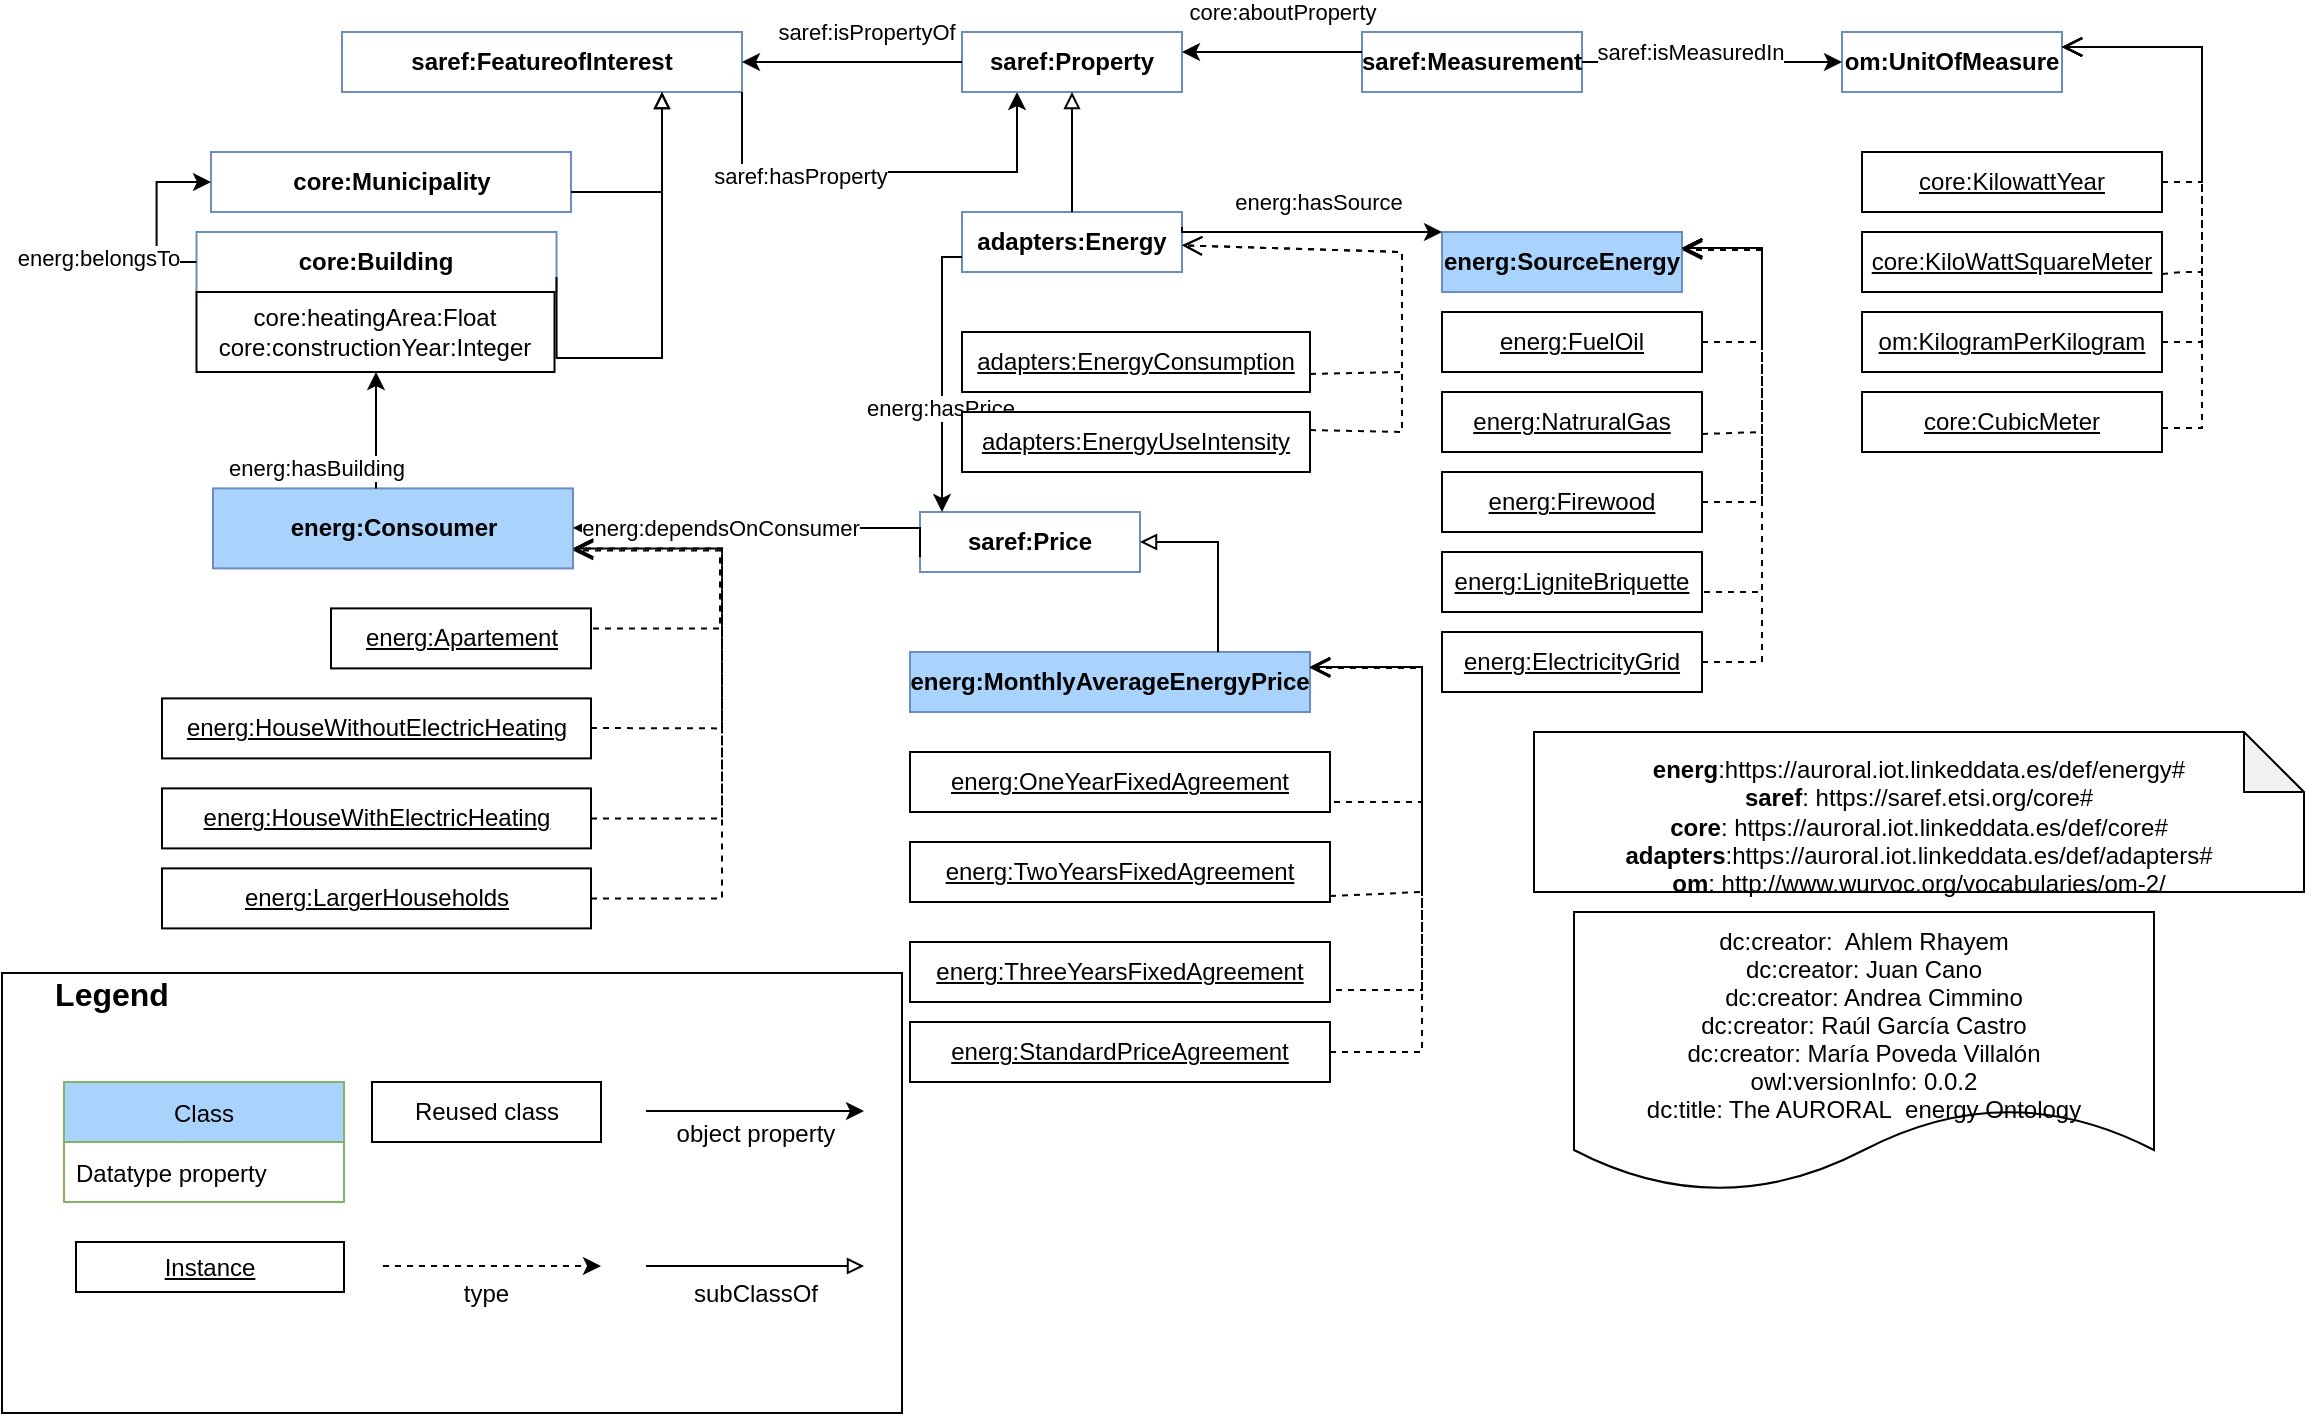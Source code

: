 <mxfile version="17.4.2" type="device"><diagram id="x7SGJyMS_2VAvonJNlFj" name="Page-1"><mxGraphModel dx="1342" dy="865" grid="1" gridSize="10" guides="1" tooltips="1" connect="1" arrows="1" fold="1" page="1" pageScale="1" pageWidth="827" pageHeight="1169" math="0" shadow="0"><root><mxCell id="0"/><mxCell id="1" parent="0"/><mxCell id="g0zH96nOjT9wecneinKK-1" value="&lt;b&gt;saref:FeatureofInterest&lt;/b&gt;" style="rounded=0;whiteSpace=wrap;html=1;fillColor=#FFFFFF;strokeColor=#6c8ebf;" parent="1" vertex="1"><mxGeometry x="260" y="60" width="200" height="30" as="geometry"/></mxCell><mxCell id="g0zH96nOjT9wecneinKK-13" style="edgeStyle=orthogonalEdgeStyle;rounded=0;orthogonalLoop=1;jettySize=auto;html=1;endArrow=classic;endFill=1;entryX=0.25;entryY=1;entryDx=0;entryDy=0;" parent="1" source="g0zH96nOjT9wecneinKK-1" target="jXRsGs3nBoWVNFzLV1JU-29" edge="1"><mxGeometry relative="1" as="geometry"><Array as="points"><mxPoint x="460" y="130"/><mxPoint x="598" y="130"/></Array></mxGeometry></mxCell><mxCell id="5ucOheYLkEhU-QczYXZN-18" value="saref:hasProperty" style="edgeLabel;html=1;align=center;verticalAlign=middle;resizable=0;points=[];" parent="g0zH96nOjT9wecneinKK-13" vertex="1" connectable="0"><mxGeometry x="-0.371" y="-2" relative="1" as="geometry"><mxPoint as="offset"/></mxGeometry></mxCell><mxCell id="g0zH96nOjT9wecneinKK-2" value="&lt;b&gt;adapters:Energy&lt;/b&gt;" style="rounded=0;whiteSpace=wrap;html=1;fillColor=#FFFFFF;strokeColor=#6c8ebf;" parent="1" vertex="1"><mxGeometry x="570" y="150" width="110" height="30" as="geometry"/></mxCell><mxCell id="g0zH96nOjT9wecneinKK-4" value="&lt;b&gt;core:Municipality&lt;/b&gt;" style="rounded=0;whiteSpace=wrap;html=1;fillColor=#FFFFFF;strokeColor=#6c8ebf;" parent="1" vertex="1"><mxGeometry x="194.5" y="120" width="180" height="30" as="geometry"/></mxCell><mxCell id="g0zH96nOjT9wecneinKK-10" style="edgeStyle=orthogonalEdgeStyle;rounded=0;orthogonalLoop=1;jettySize=auto;html=1;endArrow=block;endFill=0;" parent="1" source="g0zH96nOjT9wecneinKK-4" target="g0zH96nOjT9wecneinKK-1" edge="1"><mxGeometry relative="1" as="geometry"><mxPoint x="290" y="295" as="sourcePoint"/><mxPoint x="414" y="240" as="targetPoint"/><Array as="points"><mxPoint x="420" y="140"/></Array></mxGeometry></mxCell><mxCell id="jXRsGs3nBoWVNFzLV1JU-1" value="&lt;b&gt;core:Building&lt;/b&gt;" style="rounded=0;whiteSpace=wrap;html=1;fillColor=#FFFFFF;strokeColor=#6c8ebf;" parent="1" vertex="1"><mxGeometry x="187.25" y="160" width="180" height="30" as="geometry"/></mxCell><mxCell id="jXRsGs3nBoWVNFzLV1JU-2" value="core:heatingArea:Float&lt;br&gt;core:constructionYear:Integer" style="rounded=0;whiteSpace=wrap;html=1;snapToPoint=1;points=[[0.1,0],[0.2,0],[0.3,0],[0.4,0],[0.5,0],[0.6,0],[0.7,0],[0.8,0],[0.9,0],[0,0.1],[0,0.3],[0,0.5],[0,0.7],[0,0.9],[0.1,1],[0.2,1],[0.3,1],[0.4,1],[0.5,1],[0.6,1],[0.7,1],[0.8,1],[0.9,1],[1,0.1],[1,0.3],[1,0.5],[1,0.7],[1,0.9]];" parent="1" vertex="1"><mxGeometry x="187.25" y="190" width="179" height="40" as="geometry"/></mxCell><mxCell id="jXRsGs3nBoWVNFzLV1JU-4" style="edgeStyle=orthogonalEdgeStyle;rounded=0;orthogonalLoop=1;jettySize=auto;html=1;endArrow=block;endFill=0;exitX=1;exitY=0.75;exitDx=0;exitDy=0;" parent="1" source="jXRsGs3nBoWVNFzLV1JU-1" target="g0zH96nOjT9wecneinKK-1" edge="1"><mxGeometry relative="1" as="geometry"><mxPoint x="370" y="395" as="sourcePoint"/><mxPoint x="424" y="340" as="targetPoint"/><Array as="points"><mxPoint x="420" y="223"/></Array></mxGeometry></mxCell><mxCell id="jXRsGs3nBoWVNFzLV1JU-5" style="edgeStyle=orthogonalEdgeStyle;rounded=0;orthogonalLoop=1;jettySize=auto;html=1;exitX=0;exitY=0.5;exitDx=0;exitDy=0;endArrow=classic;endFill=1;entryX=0;entryY=0.5;entryDx=0;entryDy=0;" parent="1" source="jXRsGs3nBoWVNFzLV1JU-1" target="g0zH96nOjT9wecneinKK-4" edge="1"><mxGeometry relative="1" as="geometry"><mxPoint x="60" y="360" as="sourcePoint"/><mxPoint x="160" y="360" as="targetPoint"/></mxGeometry></mxCell><mxCell id="jXRsGs3nBoWVNFzLV1JU-16" value="energ:belongsTo" style="edgeLabel;html=1;align=center;verticalAlign=middle;resizable=0;points=[];" parent="jXRsGs3nBoWVNFzLV1JU-5" vertex="1" connectable="0"><mxGeometry x="-0.143" y="2" relative="1" as="geometry"><mxPoint x="-28" y="15" as="offset"/></mxGeometry></mxCell><mxCell id="jXRsGs3nBoWVNFzLV1JU-13" value="&lt;u&gt;energ:LargerHouseholds&lt;/u&gt;" style="rounded=0;whiteSpace=wrap;html=1;snapToPoint=1;points=[[0.1,0],[0.2,0],[0.3,0],[0.4,0],[0.5,0],[0.6,0],[0.7,0],[0.8,0],[0.9,0],[0,0.1],[0,0.3],[0,0.5],[0,0.7],[0,0.9],[0.1,1],[0.2,1],[0.3,1],[0.4,1],[0.5,1],[0.6,1],[0.7,1],[0.8,1],[0.9,1],[1,0.1],[1,0.3],[1,0.5],[1,0.7],[1,0.9]];" parent="1" vertex="1"><mxGeometry x="170" y="478.2" width="214.5" height="30" as="geometry"/></mxCell><mxCell id="jXRsGs3nBoWVNFzLV1JU-17" value="&lt;b&gt;saref:Price&lt;/b&gt;" style="rounded=0;whiteSpace=wrap;html=1;fillColor=#FFFFFF;strokeColor=#6c8ebf;" parent="1" vertex="1"><mxGeometry x="549" y="300" width="110" height="30" as="geometry"/></mxCell><mxCell id="jXRsGs3nBoWVNFzLV1JU-18" style="edgeStyle=orthogonalEdgeStyle;rounded=0;orthogonalLoop=1;jettySize=auto;html=1;exitX=0;exitY=0.75;exitDx=0;exitDy=0;endArrow=classic;endFill=1;" parent="1" source="g0zH96nOjT9wecneinKK-2" target="jXRsGs3nBoWVNFzLV1JU-17" edge="1"><mxGeometry relative="1" as="geometry"><mxPoint x="610" y="309" as="sourcePoint"/><mxPoint x="710" y="309" as="targetPoint"/><Array as="points"><mxPoint x="560" y="173"/></Array></mxGeometry></mxCell><mxCell id="jXRsGs3nBoWVNFzLV1JU-19" value="energ:hasPrice" style="edgeLabel;html=1;align=center;verticalAlign=middle;resizable=0;points=[];" parent="jXRsGs3nBoWVNFzLV1JU-18" vertex="1" connectable="0"><mxGeometry x="0.225" y="-1" relative="1" as="geometry"><mxPoint y="1" as="offset"/></mxGeometry></mxCell><mxCell id="jXRsGs3nBoWVNFzLV1JU-20" value="&lt;u&gt;adapters:EnergyConsumption&lt;/u&gt;" style="rounded=0;whiteSpace=wrap;html=1;snapToPoint=1;points=[[0.1,0],[0.2,0],[0.3,0],[0.4,0],[0.5,0],[0.6,0],[0.7,0],[0.8,0],[0.9,0],[0,0.1],[0,0.3],[0,0.5],[0,0.7],[0,0.9],[0.1,1],[0.2,1],[0.3,1],[0.4,1],[0.5,1],[0.6,1],[0.7,1],[0.8,1],[0.9,1],[1,0.1],[1,0.3],[1,0.5],[1,0.7],[1,0.9]];" parent="1" vertex="1"><mxGeometry x="570" y="210" width="174" height="30" as="geometry"/></mxCell><mxCell id="jXRsGs3nBoWVNFzLV1JU-21" value="&lt;u&gt;adapters:EnergyUseIntensity&lt;/u&gt;" style="rounded=0;whiteSpace=wrap;html=1;snapToPoint=1;points=[[0.1,0],[0.2,0],[0.3,0],[0.4,0],[0.5,0],[0.6,0],[0.7,0],[0.8,0],[0.9,0],[0,0.1],[0,0.3],[0,0.5],[0,0.7],[0,0.9],[0.1,1],[0.2,1],[0.3,1],[0.4,1],[0.5,1],[0.6,1],[0.7,1],[0.8,1],[0.9,1],[1,0.1],[1,0.3],[1,0.5],[1,0.7],[1,0.9]];" parent="1" vertex="1"><mxGeometry x="570" y="250" width="174" height="30" as="geometry"/></mxCell><mxCell id="jXRsGs3nBoWVNFzLV1JU-22" value="" style="endArrow=open;html=1;fontColor=#000099;endFill=0;dashed=1;endSize=8;rounded=0;exitX=1;exitY=0.7;exitDx=0;exitDy=0;" parent="1" source="jXRsGs3nBoWVNFzLV1JU-20" target="g0zH96nOjT9wecneinKK-2" edge="1"><mxGeometry width="50" height="50" relative="1" as="geometry"><mxPoint x="736" y="280" as="sourcePoint"/><mxPoint x="680" y="165" as="targetPoint"/><Array as="points"><mxPoint x="790" y="230"/><mxPoint x="790" y="170"/></Array></mxGeometry></mxCell><mxCell id="jXRsGs3nBoWVNFzLV1JU-26" value="" style="endArrow=open;html=1;fontColor=#000099;endFill=0;dashed=1;endSize=8;rounded=0;exitX=1;exitY=0.3;exitDx=0;exitDy=0;" parent="1" source="jXRsGs3nBoWVNFzLV1JU-21" target="g0zH96nOjT9wecneinKK-2" edge="1"><mxGeometry width="50" height="50" relative="1" as="geometry"><mxPoint x="786" y="315" as="sourcePoint"/><mxPoint x="660" y="225" as="targetPoint"/><Array as="points"><mxPoint x="790" y="260"/><mxPoint x="790" y="170"/></Array></mxGeometry></mxCell><mxCell id="jXRsGs3nBoWVNFzLV1JU-27" value="&lt;b&gt;energ:MonthlyAverageEnergyPrice&lt;/b&gt;" style="rounded=0;whiteSpace=wrap;html=1;fillColor=#A9D2FC;strokeColor=#6c8ebf;" parent="1" vertex="1"><mxGeometry x="544" y="370" width="200" height="30" as="geometry"/></mxCell><mxCell id="jXRsGs3nBoWVNFzLV1JU-28" style="edgeStyle=orthogonalEdgeStyle;rounded=0;orthogonalLoop=1;jettySize=auto;html=1;endArrow=block;endFill=0;entryX=1;entryY=0.5;entryDx=0;entryDy=0;" parent="1" source="jXRsGs3nBoWVNFzLV1JU-27" target="jXRsGs3nBoWVNFzLV1JU-17" edge="1"><mxGeometry relative="1" as="geometry"><mxPoint x="691" y="437.5" as="sourcePoint"/><mxPoint x="751" y="382.5" as="targetPoint"/><Array as="points"><mxPoint x="698" y="315"/></Array></mxGeometry></mxCell><mxCell id="jXRsGs3nBoWVNFzLV1JU-29" value="&lt;b&gt;saref:Property&lt;/b&gt;" style="rounded=0;whiteSpace=wrap;html=1;fillColor=#FFFFFF;strokeColor=#6c8ebf;" parent="1" vertex="1"><mxGeometry x="570" y="60" width="110" height="30" as="geometry"/></mxCell><mxCell id="jXRsGs3nBoWVNFzLV1JU-30" style="edgeStyle=orthogonalEdgeStyle;rounded=0;orthogonalLoop=1;jettySize=auto;html=1;endArrow=block;endFill=0;" parent="1" source="g0zH96nOjT9wecneinKK-2" target="jXRsGs3nBoWVNFzLV1JU-29" edge="1"><mxGeometry relative="1" as="geometry"><mxPoint x="685" y="205" as="sourcePoint"/><mxPoint x="670" y="70" as="targetPoint"/><Array as="points"/></mxGeometry></mxCell><mxCell id="jXRsGs3nBoWVNFzLV1JU-31" value="&lt;b&gt;energ:SourceEnergy&lt;/b&gt;" style="rounded=0;whiteSpace=wrap;html=1;fillColor=#A9D2FC;strokeColor=#6c8ebf;" parent="1" vertex="1"><mxGeometry x="810" y="160" width="120" height="30" as="geometry"/></mxCell><mxCell id="jXRsGs3nBoWVNFzLV1JU-34" value="&lt;u&gt;energ:FuelOil&lt;/u&gt;" style="rounded=0;whiteSpace=wrap;html=1;snapToPoint=1;points=[[0.1,0],[0.2,0],[0.3,0],[0.4,0],[0.5,0],[0.6,0],[0.7,0],[0.8,0],[0.9,0],[0,0.1],[0,0.3],[0,0.5],[0,0.7],[0,0.9],[0.1,1],[0.2,1],[0.3,1],[0.4,1],[0.5,1],[0.6,1],[0.7,1],[0.8,1],[0.9,1],[1,0.1],[1,0.3],[1,0.5],[1,0.7],[1,0.9]];" parent="1" vertex="1"><mxGeometry x="810" y="200" width="130" height="30" as="geometry"/></mxCell><mxCell id="jXRsGs3nBoWVNFzLV1JU-35" value="&lt;u&gt;energ:NatruralGas&lt;/u&gt;" style="rounded=0;whiteSpace=wrap;html=1;snapToPoint=1;points=[[0.1,0],[0.2,0],[0.3,0],[0.4,0],[0.5,0],[0.6,0],[0.7,0],[0.8,0],[0.9,0],[0,0.1],[0,0.3],[0,0.5],[0,0.7],[0,0.9],[0.1,1],[0.2,1],[0.3,1],[0.4,1],[0.5,1],[0.6,1],[0.7,1],[0.8,1],[0.9,1],[1,0.1],[1,0.3],[1,0.5],[1,0.7],[1,0.9]];" parent="1" vertex="1"><mxGeometry x="810" y="240" width="130" height="30" as="geometry"/></mxCell><mxCell id="jXRsGs3nBoWVNFzLV1JU-36" value="&lt;u&gt;energ:Firewood&lt;/u&gt;" style="rounded=0;whiteSpace=wrap;html=1;snapToPoint=1;points=[[0.1,0],[0.2,0],[0.3,0],[0.4,0],[0.5,0],[0.6,0],[0.7,0],[0.8,0],[0.9,0],[0,0.1],[0,0.3],[0,0.5],[0,0.7],[0,0.9],[0.1,1],[0.2,1],[0.3,1],[0.4,1],[0.5,1],[0.6,1],[0.7,1],[0.8,1],[0.9,1],[1,0.1],[1,0.3],[1,0.5],[1,0.7],[1,0.9]];" parent="1" vertex="1"><mxGeometry x="810" y="280" width="130" height="30" as="geometry"/></mxCell><mxCell id="jXRsGs3nBoWVNFzLV1JU-37" value="&lt;u&gt;energ:LigniteBriquette&lt;/u&gt;" style="rounded=0;whiteSpace=wrap;html=1;snapToPoint=1;points=[[0.1,0],[0.2,0],[0.3,0],[0.4,0],[0.5,0],[0.6,0],[0.7,0],[0.8,0],[0.9,0],[0,0.1],[0,0.3],[0,0.5],[0,0.7],[0,0.9],[0.1,1],[0.2,1],[0.3,1],[0.4,1],[0.5,1],[0.6,1],[0.7,1],[0.8,1],[0.9,1],[1,0.1],[1,0.3],[1,0.5],[1,0.7],[1,0.9]];" parent="1" vertex="1"><mxGeometry x="810" y="320" width="130" height="30" as="geometry"/></mxCell><mxCell id="jXRsGs3nBoWVNFzLV1JU-38" value="&lt;u&gt;energ:OneYearFixedAgreement&lt;/u&gt;" style="rounded=0;whiteSpace=wrap;html=1;snapToPoint=1;points=[[0.1,0],[0.2,0],[0.3,0],[0.4,0],[0.5,0],[0.6,0],[0.7,0],[0.8,0],[0.9,0],[0,0.1],[0,0.3],[0,0.5],[0,0.7],[0,0.9],[0.1,1],[0.2,1],[0.3,1],[0.4,1],[0.5,1],[0.6,1],[0.7,1],[0.8,1],[0.9,1],[1,0.1],[1,0.3],[1,0.5],[1,0.7],[1,0.9]];" parent="1" vertex="1"><mxGeometry x="544" y="420" width="210" height="30" as="geometry"/></mxCell><mxCell id="jXRsGs3nBoWVNFzLV1JU-39" value="&lt;u&gt;energ:TwoYearsFixedAgreement&lt;/u&gt;" style="rounded=0;whiteSpace=wrap;html=1;snapToPoint=1;points=[[0.1,0],[0.2,0],[0.3,0],[0.4,0],[0.5,0],[0.6,0],[0.7,0],[0.8,0],[0.9,0],[0,0.1],[0,0.3],[0,0.5],[0,0.7],[0,0.9],[0.1,1],[0.2,1],[0.3,1],[0.4,1],[0.5,1],[0.6,1],[0.7,1],[0.8,1],[0.9,1],[1,0.1],[1,0.3],[1,0.5],[1,0.7],[1,0.9]];" parent="1" vertex="1"><mxGeometry x="544" y="465" width="210" height="30" as="geometry"/></mxCell><mxCell id="jXRsGs3nBoWVNFzLV1JU-40" value="&lt;u&gt;energ:ThreeYearsFixedAgreement&lt;/u&gt;" style="rounded=0;whiteSpace=wrap;html=1;snapToPoint=1;points=[[0.1,0],[0.2,0],[0.3,0],[0.4,0],[0.5,0],[0.6,0],[0.7,0],[0.8,0],[0.9,0],[0,0.1],[0,0.3],[0,0.5],[0,0.7],[0,0.9],[0.1,1],[0.2,1],[0.3,1],[0.4,1],[0.5,1],[0.6,1],[0.7,1],[0.8,1],[0.9,1],[1,0.1],[1,0.3],[1,0.5],[1,0.7],[1,0.9]];" parent="1" vertex="1"><mxGeometry x="544" y="515" width="210" height="30" as="geometry"/></mxCell><mxCell id="jXRsGs3nBoWVNFzLV1JU-41" value="&lt;u&gt;energ:StandardPriceAgreement&lt;/u&gt;" style="rounded=0;whiteSpace=wrap;html=1;snapToPoint=1;points=[[0.1,0],[0.2,0],[0.3,0],[0.4,0],[0.5,0],[0.6,0],[0.7,0],[0.8,0],[0.9,0],[0,0.1],[0,0.3],[0,0.5],[0,0.7],[0,0.9],[0.1,1],[0.2,1],[0.3,1],[0.4,1],[0.5,1],[0.6,1],[0.7,1],[0.8,1],[0.9,1],[1,0.1],[1,0.3],[1,0.5],[1,0.7],[1,0.9]];" parent="1" vertex="1"><mxGeometry x="544" y="555" width="210" height="30" as="geometry"/></mxCell><mxCell id="713faTVkF-1HJnTwqdIZ-1" value="&lt;b&gt;energ:Consoumer&lt;/b&gt;" style="rounded=0;whiteSpace=wrap;html=1;fillColor=#A9D2FC;strokeColor=#6c8ebf;" parent="1" vertex="1"><mxGeometry x="195.5" y="288.2" width="180" height="40" as="geometry"/></mxCell><mxCell id="713faTVkF-1HJnTwqdIZ-2" style="edgeStyle=orthogonalEdgeStyle;rounded=0;orthogonalLoop=1;jettySize=auto;html=1;exitX=0;exitY=0.75;exitDx=0;exitDy=0;endArrow=classic;endFill=1;" parent="1" source="jXRsGs3nBoWVNFzLV1JU-17" target="713faTVkF-1HJnTwqdIZ-1" edge="1"><mxGeometry relative="1" as="geometry"><mxPoint x="489" y="405" as="sourcePoint"/><mxPoint x="450" y="555" as="targetPoint"/><Array as="points"><mxPoint x="549" y="308"/></Array></mxGeometry></mxCell><mxCell id="713faTVkF-1HJnTwqdIZ-3" value="energ:dependsOnConsumer" style="edgeLabel;html=1;align=center;verticalAlign=middle;resizable=0;points=[];" parent="713faTVkF-1HJnTwqdIZ-2" vertex="1" connectable="0"><mxGeometry x="0.225" y="-1" relative="1" as="geometry"><mxPoint y="1" as="offset"/></mxGeometry></mxCell><mxCell id="713faTVkF-1HJnTwqdIZ-5" value="&lt;b&gt;saref:Measurement&lt;/b&gt;" style="rounded=0;whiteSpace=wrap;html=1;fillColor=#FFFFFF;strokeColor=#6c8ebf;" parent="1" vertex="1"><mxGeometry x="770" y="60" width="110" height="30" as="geometry"/></mxCell><mxCell id="713faTVkF-1HJnTwqdIZ-6" style="edgeStyle=orthogonalEdgeStyle;rounded=0;orthogonalLoop=1;jettySize=auto;html=1;endArrow=classic;endFill=1;" parent="1" source="713faTVkF-1HJnTwqdIZ-5" target="jXRsGs3nBoWVNFzLV1JU-29" edge="1"><mxGeometry relative="1" as="geometry"><Array as="points"><mxPoint x="730" y="70"/><mxPoint x="730" y="70"/></Array><mxPoint x="620" y="120" as="sourcePoint"/><mxPoint x="720" y="15" as="targetPoint"/></mxGeometry></mxCell><mxCell id="5ucOheYLkEhU-QczYXZN-21" value="core:aboutProperty" style="edgeLabel;html=1;align=center;verticalAlign=middle;resizable=0;points=[];" parent="713faTVkF-1HJnTwqdIZ-6" vertex="1" connectable="0"><mxGeometry x="0.382" y="-1" relative="1" as="geometry"><mxPoint x="22" y="-19" as="offset"/></mxGeometry></mxCell><mxCell id="713faTVkF-1HJnTwqdIZ-8" value="&lt;b&gt;om:UnitOfMeasure&lt;/b&gt;" style="rounded=0;whiteSpace=wrap;html=1;fillColor=#FFFFFF;strokeColor=#6c8ebf;" parent="1" vertex="1"><mxGeometry x="1010" y="60" width="110" height="30" as="geometry"/></mxCell><mxCell id="713faTVkF-1HJnTwqdIZ-9" style="edgeStyle=orthogonalEdgeStyle;rounded=0;orthogonalLoop=1;jettySize=auto;html=1;endArrow=classic;endFill=1;exitX=1;exitY=0.5;exitDx=0;exitDy=0;" parent="1" source="713faTVkF-1HJnTwqdIZ-5" target="713faTVkF-1HJnTwqdIZ-8" edge="1"><mxGeometry relative="1" as="geometry"><Array as="points"><mxPoint x="951" y="75"/></Array><mxPoint x="984.5" y="80" as="sourcePoint"/><mxPoint x="1205.5" y="50" as="targetPoint"/></mxGeometry></mxCell><mxCell id="713faTVkF-1HJnTwqdIZ-10" value="saref:isMeasuredIn" style="edgeLabel;html=1;align=center;verticalAlign=middle;resizable=0;points=[];" parent="713faTVkF-1HJnTwqdIZ-9" vertex="1" connectable="0"><mxGeometry x="-0.241" y="-2" relative="1" as="geometry"><mxPoint x="4" y="-7" as="offset"/></mxGeometry></mxCell><mxCell id="5ucOheYLkEhU-QczYXZN-1" value="&lt;u&gt;energ:ElectricityGrid&lt;/u&gt;" style="rounded=0;whiteSpace=wrap;html=1;snapToPoint=1;points=[[0.1,0],[0.2,0],[0.3,0],[0.4,0],[0.5,0],[0.6,0],[0.7,0],[0.8,0],[0.9,0],[0,0.1],[0,0.3],[0,0.5],[0,0.7],[0,0.9],[0.1,1],[0.2,1],[0.3,1],[0.4,1],[0.5,1],[0.6,1],[0.7,1],[0.8,1],[0.9,1],[1,0.1],[1,0.3],[1,0.5],[1,0.7],[1,0.9]];" parent="1" vertex="1"><mxGeometry x="810" y="360" width="130" height="30" as="geometry"/></mxCell><mxCell id="5ucOheYLkEhU-QczYXZN-2" style="edgeStyle=orthogonalEdgeStyle;rounded=0;orthogonalLoop=1;jettySize=auto;html=1;endArrow=classic;endFill=1;exitX=1;exitY=0.25;exitDx=0;exitDy=0;entryX=0;entryY=0;entryDx=0;entryDy=0;" parent="1" source="g0zH96nOjT9wecneinKK-2" target="jXRsGs3nBoWVNFzLV1JU-31" edge="1"><mxGeometry relative="1" as="geometry"><Array as="points"><mxPoint x="680" y="160"/></Array><mxPoint x="660" y="230" as="sourcePoint"/><mxPoint x="1006.5" y="140" as="targetPoint"/></mxGeometry></mxCell><mxCell id="5ucOheYLkEhU-QczYXZN-3" value="energ:hasSource" style="edgeLabel;html=1;align=center;verticalAlign=middle;resizable=0;points=[];" parent="5ucOheYLkEhU-QczYXZN-2" vertex="1" connectable="0"><mxGeometry x="-0.14" y="-1" relative="1" as="geometry"><mxPoint x="13" y="-16" as="offset"/></mxGeometry></mxCell><mxCell id="5ucOheYLkEhU-QczYXZN-6" value="&lt;div&gt;&amp;nbsp;&lt;/div&gt;&lt;b&gt;energ&lt;/b&gt;:https://auroral.iot.linkeddata.es/def/energy#&lt;br&gt;&lt;b&gt;saref&lt;/b&gt;:&amp;nbsp;https://saref.etsi.org/core#&lt;br&gt;&lt;b&gt;core&lt;/b&gt;:&amp;nbsp;https://auroral.iot.linkeddata.es/def/core#&lt;br&gt;&lt;b&gt;adapters&lt;/b&gt;:https://auroral.iot.linkeddata.es/def/adapters#&lt;br&gt;&lt;b&gt;om&lt;/b&gt;: http://www.wurvoc.org/vocabularies/om-2/&lt;br&gt;" style="shape=note;whiteSpace=wrap;html=1;backgroundOutline=1;darkOpacity=0.05;" parent="1" vertex="1"><mxGeometry x="856" y="410" width="385" height="80" as="geometry"/></mxCell><mxCell id="5ucOheYLkEhU-QczYXZN-8" value="&lt;u&gt;core:KilowattYear&lt;/u&gt;" style="rounded=0;whiteSpace=wrap;html=1;snapToPoint=1;points=[[0.1,0],[0.2,0],[0.3,0],[0.4,0],[0.5,0],[0.6,0],[0.7,0],[0.8,0],[0.9,0],[0,0.1],[0,0.3],[0,0.5],[0,0.7],[0,0.9],[0.1,1],[0.2,1],[0.3,1],[0.4,1],[0.5,1],[0.6,1],[0.7,1],[0.8,1],[0.9,1],[1,0.1],[1,0.3],[1,0.5],[1,0.7],[1,0.9]];" parent="1" vertex="1"><mxGeometry x="1020" y="120" width="150" height="30" as="geometry"/></mxCell><mxCell id="5ucOheYLkEhU-QczYXZN-9" value="&lt;u&gt;core:KiloWattSquareMeter&lt;/u&gt;" style="rounded=0;whiteSpace=wrap;html=1;snapToPoint=1;points=[[0.1,0],[0.2,0],[0.3,0],[0.4,0],[0.5,0],[0.6,0],[0.7,0],[0.8,0],[0.9,0],[0,0.1],[0,0.3],[0,0.5],[0,0.7],[0,0.9],[0.1,1],[0.2,1],[0.3,1],[0.4,1],[0.5,1],[0.6,1],[0.7,1],[0.8,1],[0.9,1],[1,0.1],[1,0.3],[1,0.5],[1,0.7],[1,0.9]];" parent="1" vertex="1"><mxGeometry x="1020" y="160" width="150" height="30" as="geometry"/></mxCell><mxCell id="5ucOheYLkEhU-QczYXZN-10" value="&lt;u&gt;om:KilogramPerKilogram&lt;/u&gt;&lt;span style=&quot;color: rgba(0 , 0 , 0 , 0) ; font-family: monospace ; font-size: 0px&quot;&gt;%3CmxGraphModel%3E%3Croot%3E%3CmxCell%20id%3D%220%22%2F%3E%3CmxCell%20id%3D%221%22%20parent%3D%220%22%2F%3E%3CmxCell%20id%3D%222%22%20value%3D%22%26lt%3Bu%26gt%3Bcore%3AKiloWattSquareMeter%26lt%3B%2Fu%26gt%3B%22%20style%3D%22rounded%3D0%3BwhiteSpace%3Dwrap%3Bhtml%3D1%3BsnapToPoint%3D1%3Bpoints%3D%5B%5B0.1%2C0%5D%2C%5B0.2%2C0%5D%2C%5B0.3%2C0%5D%2C%5B0.4%2C0%5D%2C%5B0.5%2C0%5D%2C%5B0.6%2C0%5D%2C%5B0.7%2C0%5D%2C%5B0.8%2C0%5D%2C%5B0.9%2C0%5D%2C%5B0%2C0.1%5D%2C%5B0%2C0.3%5D%2C%5B0%2C0.5%5D%2C%5B0%2C0.7%5D%2C%5B0%2C0.9%5D%2C%5B0.1%2C1%5D%2C%5B0.2%2C1%5D%2C%5B0.3%2C1%5D%2C%5B0.4%2C1%5D%2C%5B0.5%2C1%5D%2C%5B0.6%2C1%5D%2C%5B0.7%2C1%5D%2C%5B0.8%2C1%5D%2C%5B0.9%2C1%5D%2C%5B1%2C0.1%5D%2C%5B1%2C0.3%5D%2C%5B1%2C0.5%5D%2C%5B1%2C0.7%5D%2C%5B1%2C0.9%5D%5D%3B%22%20vertex%3D%221%22%20parent%3D%221%22%3E%3CmxGeometry%20x%3D%221210%22%20y%3D%22190%22%20width%3D%22150%22%20height%3D%2230%22%20as%3D%22geometry%22%2F%3E%3C%2FmxCell%3E%3C%2Froot%3E%3C%2FmxGraphModel%3E&lt;/span&gt;" style="rounded=0;whiteSpace=wrap;html=1;snapToPoint=1;points=[[0.1,0],[0.2,0],[0.3,0],[0.4,0],[0.5,0],[0.6,0],[0.7,0],[0.8,0],[0.9,0],[0,0.1],[0,0.3],[0,0.5],[0,0.7],[0,0.9],[0.1,1],[0.2,1],[0.3,1],[0.4,1],[0.5,1],[0.6,1],[0.7,1],[0.8,1],[0.9,1],[1,0.1],[1,0.3],[1,0.5],[1,0.7],[1,0.9]];" parent="1" vertex="1"><mxGeometry x="1020" y="200" width="150" height="30" as="geometry"/></mxCell><mxCell id="5ucOheYLkEhU-QczYXZN-11" value="&lt;u&gt;core:CubicMeter&lt;/u&gt;&lt;span style=&quot;color: rgba(0 , 0 , 0 , 0) ; font-family: monospace ; font-size: 0px&quot;&gt;%3CmxGraphModel%3E%3Croot%3E%3CmxCell%20id%3D%220%22%2F%3E%3CmxCell%20id%3D%221%22%20parent%3D%220%22%2F%3E%3CmxCell%20id%3D%222%22%20value%3D%22%26lt%3Bu%26gt%3Bcore%3AKiloWattSquareMeter%26lt%3B%2Fu%26gt%3B%22%20style%3D%22rounded%3D0%3BwhiteSpace%3Dwrap%3Bhtml%3D1%3BsnapToPoint%3D1%3Bpoints%3D%5B%5B0.1%2C0%5D%2C%5B0.2%2C0%5D%2C%5B0.3%2C0%5D%2C%5B0.4%2C0%5D%2C%5B0.5%2C0%5D%2C%5B0.6%2C0%5D%2C%5B0.7%2C0%5D%2C%5B0.8%2C0%5D%2C%5B0.9%2C0%5D%2C%5B0%2C0.1%5D%2C%5B0%2C0.3%5D%2C%5B0%2C0.5%5D%2C%5B0%2C0.7%5D%2C%5B0%2C0.9%5D%2C%5B0.1%2C1%5D%2C%5B0.2%2C1%5D%2C%5B0.3%2C1%5D%2C%5B0.4%2C1%5D%2C%5B0.5%2C1%5D%2C%5B0.6%2C1%5D%2C%5B0.7%2C1%5D%2C%5B0.8%2C1%5D%2C%5B0.9%2C1%5D%2C%5B1%2C0.1%5D%2C%5B1%2C0.3%5D%2C%5B1%2C0.5%5D%2C%5B1%2C0.7%5D%2C%5B1%2C0.9%5D%5D%3B%22%20vertex%3D%221%22%20parent%3D%221%22%3E%3CmxGeometry%20x%3D%221210%22%20y%3D%22190%22%20width%3D%22150%22%20height%3D%2230%22%20as%3D%22geometry%22%2F%3E%3C%2FmxCell%3E%3C%2Froot%3E%3C%2FmxGraphModel%3E&lt;/span&gt;" style="rounded=0;whiteSpace=wrap;html=1;snapToPoint=1;points=[[0.1,0],[0.2,0],[0.3,0],[0.4,0],[0.5,0],[0.6,0],[0.7,0],[0.8,0],[0.9,0],[0,0.1],[0,0.3],[0,0.5],[0,0.7],[0,0.9],[0.1,1],[0.2,1],[0.3,1],[0.4,1],[0.5,1],[0.6,1],[0.7,1],[0.8,1],[0.9,1],[1,0.1],[1,0.3],[1,0.5],[1,0.7],[1,0.9]];" parent="1" vertex="1"><mxGeometry x="1020" y="240" width="150" height="30" as="geometry"/></mxCell><mxCell id="5ucOheYLkEhU-QczYXZN-16" style="edgeStyle=orthogonalEdgeStyle;rounded=0;orthogonalLoop=1;jettySize=auto;html=1;endArrow=classic;endFill=1;" parent="1" source="713faTVkF-1HJnTwqdIZ-1" target="jXRsGs3nBoWVNFzLV1JU-2" edge="1"><mxGeometry relative="1" as="geometry"><mxPoint x="190" y="405" as="sourcePoint"/><mxPoint x="190" y="305" as="targetPoint"/><Array as="points"><mxPoint x="270" y="310"/></Array></mxGeometry></mxCell><mxCell id="5ucOheYLkEhU-QczYXZN-17" value="energ:hasBuilding" style="edgeLabel;html=1;align=center;verticalAlign=middle;resizable=0;points=[];" parent="5ucOheYLkEhU-QczYXZN-16" vertex="1" connectable="0"><mxGeometry x="-0.143" y="2" relative="1" as="geometry"><mxPoint x="-28" y="15" as="offset"/></mxGeometry></mxCell><mxCell id="5ucOheYLkEhU-QczYXZN-19" style="edgeStyle=orthogonalEdgeStyle;rounded=0;orthogonalLoop=1;jettySize=auto;html=1;endArrow=classic;endFill=1;exitX=0;exitY=0.5;exitDx=0;exitDy=0;" parent="1" source="jXRsGs3nBoWVNFzLV1JU-29" target="g0zH96nOjT9wecneinKK-1" edge="1"><mxGeometry relative="1" as="geometry"><Array as="points"><mxPoint x="480" y="75"/><mxPoint x="480" y="75"/></Array><mxPoint x="470" y="237" as="sourcePoint"/><mxPoint x="570" y="140" as="targetPoint"/></mxGeometry></mxCell><mxCell id="5ucOheYLkEhU-QczYXZN-20" value="saref:isPropertyOf" style="edgeLabel;html=1;align=center;verticalAlign=middle;resizable=0;points=[];" parent="5ucOheYLkEhU-QczYXZN-19" vertex="1" connectable="0"><mxGeometry x="-0.371" y="-2" relative="1" as="geometry"><mxPoint x="-14" y="-13" as="offset"/></mxGeometry></mxCell><mxCell id="5ucOheYLkEhU-QczYXZN-22" value="&#10;dc:creator:  Ahlem Rhayem&#10;dc:creator: Juan Cano&#10;   dc:creator: Andrea Cimmino&#10;dc:creator: Raúl García Castro&#10;dc:creator: María Poveda Villalón&#10;owl:versionInfo: 0.0.2&#10;dc:title: The AURORAL  energy Ontology" style="shape=document;boundedLbl=1;" parent="1" vertex="1"><mxGeometry x="876" y="500" width="290" height="140" as="geometry"/></mxCell><mxCell id="n_lG_z_I3ym1Ge2aDYqy-1" value="" style="endArrow=open;html=1;fontColor=#000099;endFill=0;dashed=1;endSize=8;edgeStyle=orthogonalEdgeStyle;arcSize=0;" parent="1" source="jXRsGs3nBoWVNFzLV1JU-34" target="jXRsGs3nBoWVNFzLV1JU-31" edge="1"><mxGeometry width="50" height="50" relative="1" as="geometry"><mxPoint x="940" y="240" as="sourcePoint"/><mxPoint x="910" y="175" as="targetPoint"/><Array as="points"><mxPoint x="970" y="215"/><mxPoint x="970" y="168"/></Array></mxGeometry></mxCell><mxCell id="n_lG_z_I3ym1Ge2aDYqy-2" value="" style="endArrow=open;html=1;fontColor=#000099;endFill=0;dashed=1;endSize=8;edgeStyle=orthogonalEdgeStyle;arcSize=0;" parent="1" source="jXRsGs3nBoWVNFzLV1JU-35" target="jXRsGs3nBoWVNFzLV1JU-31" edge="1"><mxGeometry width="50" height="50" relative="1" as="geometry"><mxPoint x="940" y="283" as="sourcePoint"/><mxPoint x="920" y="168" as="targetPoint"/><Array as="points"><mxPoint x="970" y="260"/><mxPoint x="970" y="168"/></Array></mxGeometry></mxCell><mxCell id="n_lG_z_I3ym1Ge2aDYqy-3" value="" style="endArrow=open;html=1;fontColor=#000099;endFill=0;dashed=1;endSize=8;edgeStyle=orthogonalEdgeStyle;arcSize=0;" parent="1" source="jXRsGs3nBoWVNFzLV1JU-36" target="jXRsGs3nBoWVNFzLV1JU-31" edge="1"><mxGeometry width="50" height="50" relative="1" as="geometry"><mxPoint x="940" y="326" as="sourcePoint"/><mxPoint x="920" y="168.5" as="targetPoint"/><Array as="points"><mxPoint x="970" y="295"/><mxPoint x="970" y="169"/></Array></mxGeometry></mxCell><mxCell id="n_lG_z_I3ym1Ge2aDYqy-4" value="" style="endArrow=open;html=1;fontColor=#000099;endFill=0;dashed=1;endSize=8;edgeStyle=orthogonalEdgeStyle;arcSize=0;exitX=0.9;exitY=1;exitDx=0;exitDy=0;" parent="1" edge="1" target="jXRsGs3nBoWVNFzLV1JU-31" source="jXRsGs3nBoWVNFzLV1JU-37"><mxGeometry width="50" height="50" relative="1" as="geometry"><mxPoint x="940" y="365" as="sourcePoint"/><mxPoint x="920" y="168" as="targetPoint"/><Array as="points"><mxPoint x="940" y="350"/><mxPoint x="940" y="340"/><mxPoint x="970" y="340"/><mxPoint x="970" y="168"/></Array></mxGeometry></mxCell><mxCell id="n_lG_z_I3ym1Ge2aDYqy-5" value="" style="endArrow=open;html=1;fontColor=#000099;endFill=0;dashed=1;endSize=8;edgeStyle=orthogonalEdgeStyle;arcSize=0;" parent="1" source="5ucOheYLkEhU-QczYXZN-1" target="jXRsGs3nBoWVNFzLV1JU-31" edge="1"><mxGeometry width="50" height="50" relative="1" as="geometry"><mxPoint x="940" y="397" as="sourcePoint"/><mxPoint x="920" y="168" as="targetPoint"/><Array as="points"><mxPoint x="970" y="375"/><mxPoint x="970" y="168"/></Array></mxGeometry></mxCell><mxCell id="n_lG_z_I3ym1Ge2aDYqy-6" value="&lt;u&gt;energ:Apartement&lt;/u&gt;" style="rounded=0;whiteSpace=wrap;html=1;snapToPoint=1;points=[[0.1,0],[0.2,0],[0.3,0],[0.4,0],[0.5,0],[0.6,0],[0.7,0],[0.8,0],[0.9,0],[0,0.1],[0,0.3],[0,0.5],[0,0.7],[0,0.9],[0.1,1],[0.2,1],[0.3,1],[0.4,1],[0.5,1],[0.6,1],[0.7,1],[0.8,1],[0.9,1],[1,0.1],[1,0.3],[1,0.5],[1,0.7],[1,0.9]];" parent="1" vertex="1"><mxGeometry x="254.5" y="348.2" width="130" height="30" as="geometry"/></mxCell><mxCell id="n_lG_z_I3ym1Ge2aDYqy-7" value="&lt;u&gt;energ:HouseWithoutElectricHeating&lt;/u&gt;" style="rounded=0;whiteSpace=wrap;html=1;snapToPoint=1;points=[[0.1,0],[0.2,0],[0.3,0],[0.4,0],[0.5,0],[0.6,0],[0.7,0],[0.8,0],[0.9,0],[0,0.1],[0,0.3],[0,0.5],[0,0.7],[0,0.9],[0.1,1],[0.2,1],[0.3,1],[0.4,1],[0.5,1],[0.6,1],[0.7,1],[0.8,1],[0.9,1],[1,0.1],[1,0.3],[1,0.5],[1,0.7],[1,0.9]];" parent="1" vertex="1"><mxGeometry x="170" y="393.2" width="214.5" height="30" as="geometry"/></mxCell><mxCell id="n_lG_z_I3ym1Ge2aDYqy-8" value="&lt;u&gt;energ:HouseWithElectricHeating&lt;/u&gt;" style="rounded=0;whiteSpace=wrap;html=1;snapToPoint=1;points=[[0.1,0],[0.2,0],[0.3,0],[0.4,0],[0.5,0],[0.6,0],[0.7,0],[0.8,0],[0.9,0],[0,0.1],[0,0.3],[0,0.5],[0,0.7],[0,0.9],[0.1,1],[0.2,1],[0.3,1],[0.4,1],[0.5,1],[0.6,1],[0.7,1],[0.8,1],[0.9,1],[1,0.1],[1,0.3],[1,0.5],[1,0.7],[1,0.9]];" parent="1" vertex="1"><mxGeometry x="170" y="438.2" width="214.5" height="30" as="geometry"/></mxCell><mxCell id="n_lG_z_I3ym1Ge2aDYqy-9" value="" style="endArrow=open;html=1;fontColor=#000099;endFill=0;dashed=1;endSize=8;exitX=1;exitY=0.5;exitDx=0;exitDy=0;edgeStyle=orthogonalEdgeStyle;arcSize=0;entryX=1;entryY=0.25;entryDx=0;entryDy=0;" parent="1" source="5ucOheYLkEhU-QczYXZN-8" target="713faTVkF-1HJnTwqdIZ-8" edge="1"><mxGeometry width="50" height="50" relative="1" as="geometry"><mxPoint x="1227.2" y="83.5" as="sourcePoint"/><mxPoint x="1190.0" y="50" as="targetPoint"/><Array as="points"><mxPoint x="1190" y="135"/><mxPoint x="1190" y="68"/></Array></mxGeometry></mxCell><mxCell id="n_lG_z_I3ym1Ge2aDYqy-11" value="" style="endArrow=open;html=1;fontColor=#000099;endFill=0;dashed=1;endSize=8;edgeStyle=orthogonalEdgeStyle;arcSize=0;entryX=1;entryY=0.25;entryDx=0;entryDy=0;" parent="1" source="5ucOheYLkEhU-QczYXZN-9" target="713faTVkF-1HJnTwqdIZ-8" edge="1"><mxGeometry width="50" height="50" relative="1" as="geometry"><mxPoint x="1180" y="145" as="sourcePoint"/><mxPoint x="1130" y="77.5" as="targetPoint"/><Array as="points"><mxPoint x="1180" y="180"/><mxPoint x="1190" y="180"/><mxPoint x="1190" y="68"/></Array></mxGeometry></mxCell><mxCell id="n_lG_z_I3ym1Ge2aDYqy-12" value="" style="endArrow=open;html=1;fontColor=#000099;endFill=0;dashed=1;endSize=8;exitX=1;exitY=0.5;exitDx=0;exitDy=0;edgeStyle=orthogonalEdgeStyle;arcSize=0;entryX=1;entryY=0.25;entryDx=0;entryDy=0;" parent="1" source="5ucOheYLkEhU-QczYXZN-10" target="713faTVkF-1HJnTwqdIZ-8" edge="1"><mxGeometry width="50" height="50" relative="1" as="geometry"><mxPoint x="1170" y="150" as="sourcePoint"/><mxPoint x="1120" y="82.5" as="targetPoint"/><Array as="points"><mxPoint x="1190" y="215"/><mxPoint x="1190" y="68"/></Array></mxGeometry></mxCell><mxCell id="n_lG_z_I3ym1Ge2aDYqy-13" value="" style="endArrow=open;html=1;fontColor=#000099;endFill=0;dashed=1;endSize=8;edgeStyle=orthogonalEdgeStyle;arcSize=0;entryX=1;entryY=0.25;entryDx=0;entryDy=0;" parent="1" target="713faTVkF-1HJnTwqdIZ-8" edge="1"><mxGeometry width="50" height="50" relative="1" as="geometry"><mxPoint x="1170" y="258" as="sourcePoint"/><mxPoint x="1120" y="190" as="targetPoint"/><Array as="points"><mxPoint x="1190" y="258"/><mxPoint x="1190" y="68"/></Array></mxGeometry></mxCell><mxCell id="n_lG_z_I3ym1Ge2aDYqy-14" value="" style="endArrow=open;html=1;fontColor=#000099;endFill=0;dashed=1;endSize=8;exitX=1;exitY=0.3;exitDx=0;exitDy=0;edgeStyle=orthogonalEdgeStyle;arcSize=0;" parent="1" source="jXRsGs3nBoWVNFzLV1JU-38" target="jXRsGs3nBoWVNFzLV1JU-27" edge="1"><mxGeometry width="50" height="50" relative="1" as="geometry"><mxPoint x="780" y="445" as="sourcePoint"/><mxPoint x="730" y="377.5" as="targetPoint"/><Array as="points"><mxPoint x="754" y="445"/><mxPoint x="800" y="445"/><mxPoint x="800" y="378"/></Array></mxGeometry></mxCell><mxCell id="n_lG_z_I3ym1Ge2aDYqy-15" value="" style="endArrow=open;html=1;fontColor=#000099;endFill=0;dashed=1;endSize=8;edgeStyle=orthogonalEdgeStyle;arcSize=0;entryX=1;entryY=0.25;entryDx=0;entryDy=0;" parent="1" source="jXRsGs3nBoWVNFzLV1JU-39" target="jXRsGs3nBoWVNFzLV1JU-27" edge="1"><mxGeometry width="50" height="50" relative="1" as="geometry"><mxPoint x="730" y="480" as="sourcePoint"/><mxPoint x="750" y="423" as="targetPoint"/><Array as="points"><mxPoint x="800" y="490"/><mxPoint x="800" y="378"/></Array></mxGeometry></mxCell><mxCell id="n_lG_z_I3ym1Ge2aDYqy-16" value="" style="endArrow=open;html=1;fontColor=#000099;endFill=0;dashed=1;endSize=8;exitX=1;exitY=0.3;exitDx=0;exitDy=0;edgeStyle=orthogonalEdgeStyle;arcSize=0;entryX=1;entryY=0.25;entryDx=0;entryDy=0;" parent="1" source="jXRsGs3nBoWVNFzLV1JU-40" target="jXRsGs3nBoWVNFzLV1JU-27" edge="1"><mxGeometry width="50" height="50" relative="1" as="geometry"><mxPoint x="764" y="537.5" as="sourcePoint"/><mxPoint x="754" y="471.5" as="targetPoint"/><Array as="points"><mxPoint x="800" y="539"/><mxPoint x="800" y="378"/></Array></mxGeometry></mxCell><mxCell id="n_lG_z_I3ym1Ge2aDYqy-19" value="" style="endArrow=open;html=1;fontColor=#000099;endFill=0;dashed=1;endSize=8;exitX=1;exitY=0.9;exitDx=0;exitDy=0;edgeStyle=orthogonalEdgeStyle;arcSize=0;entryX=1;entryY=0.25;entryDx=0;entryDy=0;" parent="1" source="jXRsGs3nBoWVNFzLV1JU-41" target="jXRsGs3nBoWVNFzLV1JU-27" edge="1"><mxGeometry width="50" height="50" relative="1" as="geometry"><mxPoint x="780" y="597.5" as="sourcePoint"/><mxPoint x="730" y="530" as="targetPoint"/><Array as="points"><mxPoint x="754" y="570"/><mxPoint x="800" y="570"/><mxPoint x="800" y="378"/></Array></mxGeometry></mxCell><mxCell id="n_lG_z_I3ym1Ge2aDYqy-20" value="" style="endArrow=open;html=1;fontColor=#000099;endFill=0;dashed=1;endSize=8;exitX=1;exitY=0.5;exitDx=0;exitDy=0;edgeStyle=orthogonalEdgeStyle;arcSize=0;" parent="1" source="n_lG_z_I3ym1Ge2aDYqy-6" target="713faTVkF-1HJnTwqdIZ-1" edge="1"><mxGeometry width="50" height="50" relative="1" as="geometry"><mxPoint x="429" y="386.95" as="sourcePoint"/><mxPoint x="379" y="319.45" as="targetPoint"/><Array as="points"><mxPoint x="385" y="358.2"/><mxPoint x="449" y="358.2"/><mxPoint x="449" y="319.2"/></Array></mxGeometry></mxCell><mxCell id="n_lG_z_I3ym1Ge2aDYqy-21" value="" style="endArrow=open;html=1;fontColor=#000099;endFill=0;dashed=1;endSize=8;edgeStyle=orthogonalEdgeStyle;arcSize=0;" parent="1" source="n_lG_z_I3ym1Ge2aDYqy-7" target="713faTVkF-1HJnTwqdIZ-1" edge="1"><mxGeometry width="50" height="50" relative="1" as="geometry"><mxPoint x="395.5" y="404.2" as="sourcePoint"/><mxPoint x="386.5" y="360.2" as="targetPoint"/><Array as="points"><mxPoint x="450" y="408.2"/><mxPoint x="450" y="318.2"/></Array></mxGeometry></mxCell><mxCell id="n_lG_z_I3ym1Ge2aDYqy-22" value="" style="endArrow=open;html=1;fontColor=#000099;endFill=0;dashed=1;endSize=8;exitX=1;exitY=0.5;exitDx=0;exitDy=0;edgeStyle=orthogonalEdgeStyle;arcSize=0;" parent="1" source="n_lG_z_I3ym1Ge2aDYqy-8" target="713faTVkF-1HJnTwqdIZ-1" edge="1"><mxGeometry width="50" height="50" relative="1" as="geometry"><mxPoint x="394.5" y="373.2" as="sourcePoint"/><mxPoint x="385.5" y="329.2" as="targetPoint"/><Array as="points"><mxPoint x="450" y="453.2"/><mxPoint x="450" y="318.2"/></Array></mxGeometry></mxCell><mxCell id="n_lG_z_I3ym1Ge2aDYqy-23" value="" style="endArrow=open;html=1;fontColor=#000099;endFill=0;dashed=1;endSize=8;exitX=1;exitY=0.5;exitDx=0;exitDy=0;edgeStyle=orthogonalEdgeStyle;arcSize=0;" parent="1" source="jXRsGs3nBoWVNFzLV1JU-13" target="713faTVkF-1HJnTwqdIZ-1" edge="1"><mxGeometry width="50" height="50" relative="1" as="geometry"><mxPoint x="404.5" y="383.2" as="sourcePoint"/><mxPoint x="395.5" y="339.2" as="targetPoint"/><Array as="points"><mxPoint x="450" y="493.2"/><mxPoint x="450" y="318.2"/></Array></mxGeometry></mxCell><mxCell id="GbehQJm9iuV5qYzCONMx-1" value="" style="rounded=0;whiteSpace=wrap;html=1;" vertex="1" parent="1"><mxGeometry x="90" y="530.5" width="450" height="220" as="geometry"/></mxCell><mxCell id="GbehQJm9iuV5qYzCONMx-2" value="Legend" style="text;strokeColor=none;fillColor=none;align=center;verticalAlign=middle;rounded=0;fontStyle=1;fontSize=16;" vertex="1" parent="1"><mxGeometry x="115" y="525" width="60" height="30" as="geometry"/></mxCell><mxCell id="GbehQJm9iuV5qYzCONMx-3" value="Class" style="swimlane;fontStyle=0;childLayout=stackLayout;horizontal=1;startSize=30;horizontalStack=0;resizeParent=1;resizeParentMax=0;resizeLast=0;collapsible=1;marginBottom=0;fillColor=#A9D2FC;strokeColor=#82b366;" vertex="1" parent="1"><mxGeometry x="121" y="585" width="140" height="60" as="geometry"/></mxCell><mxCell id="GbehQJm9iuV5qYzCONMx-4" value="Datatype property" style="text;strokeColor=none;fillColor=none;align=left;verticalAlign=middle;spacingLeft=4;spacingRight=4;overflow=hidden;points=[[0,0.5],[1,0.5]];portConstraint=eastwest;rotatable=0;" vertex="1" parent="GbehQJm9iuV5qYzCONMx-3"><mxGeometry y="30" width="140" height="30" as="geometry"/></mxCell><mxCell id="GbehQJm9iuV5qYzCONMx-5" value="&lt;u&gt;Instance&lt;/u&gt;" style="rounded=0;whiteSpace=wrap;html=1;" vertex="1" parent="1"><mxGeometry x="127" y="665" width="134" height="25" as="geometry"/></mxCell><mxCell id="GbehQJm9iuV5qYzCONMx-6" value="Reused class" style="rounded=0;whiteSpace=wrap;html=1;" vertex="1" parent="1"><mxGeometry x="275" y="585" width="114.5" height="30" as="geometry"/></mxCell><mxCell id="GbehQJm9iuV5qYzCONMx-7" style="edgeStyle=orthogonalEdgeStyle;rounded=0;orthogonalLoop=1;jettySize=auto;html=1;endArrow=classic;endFill=1;dashed=1;" edge="1" parent="1"><mxGeometry relative="1" as="geometry"><mxPoint x="280.5" y="677" as="sourcePoint"/><mxPoint x="389.5" y="677" as="targetPoint"/><Array as="points"><mxPoint x="280.5" y="677"/></Array></mxGeometry></mxCell><mxCell id="GbehQJm9iuV5qYzCONMx-8" style="edgeStyle=orthogonalEdgeStyle;rounded=0;orthogonalLoop=1;jettySize=auto;html=1;endArrow=classic;endFill=1;" edge="1" parent="1"><mxGeometry relative="1" as="geometry"><mxPoint x="412" y="599.5" as="sourcePoint"/><mxPoint x="521" y="599.5" as="targetPoint"/><Array as="points"><mxPoint x="412" y="599.5"/></Array></mxGeometry></mxCell><mxCell id="GbehQJm9iuV5qYzCONMx-9" style="edgeStyle=orthogonalEdgeStyle;rounded=0;orthogonalLoop=1;jettySize=auto;html=1;endArrow=block;endFill=0;" edge="1" parent="1"><mxGeometry relative="1" as="geometry"><mxPoint x="412" y="677" as="sourcePoint"/><mxPoint x="521" y="677" as="targetPoint"/><Array as="points"><mxPoint x="412" y="677"/></Array></mxGeometry></mxCell><mxCell id="GbehQJm9iuV5qYzCONMx-10" value="type" style="text;strokeColor=none;fillColor=none;align=center;verticalAlign=middle;rounded=0;" vertex="1" parent="1"><mxGeometry x="302.25" y="675" width="60" height="30" as="geometry"/></mxCell><mxCell id="GbehQJm9iuV5qYzCONMx-11" value="object property" style="text;strokeColor=none;fillColor=none;align=center;verticalAlign=middle;rounded=0;" vertex="1" parent="1"><mxGeometry x="412" y="595" width="110" height="30" as="geometry"/></mxCell><mxCell id="GbehQJm9iuV5qYzCONMx-12" value="subClassOf" style="text;strokeColor=none;fillColor=none;align=center;verticalAlign=middle;rounded=0;" vertex="1" parent="1"><mxGeometry x="412" y="675" width="110" height="30" as="geometry"/></mxCell></root></mxGraphModel></diagram></mxfile>